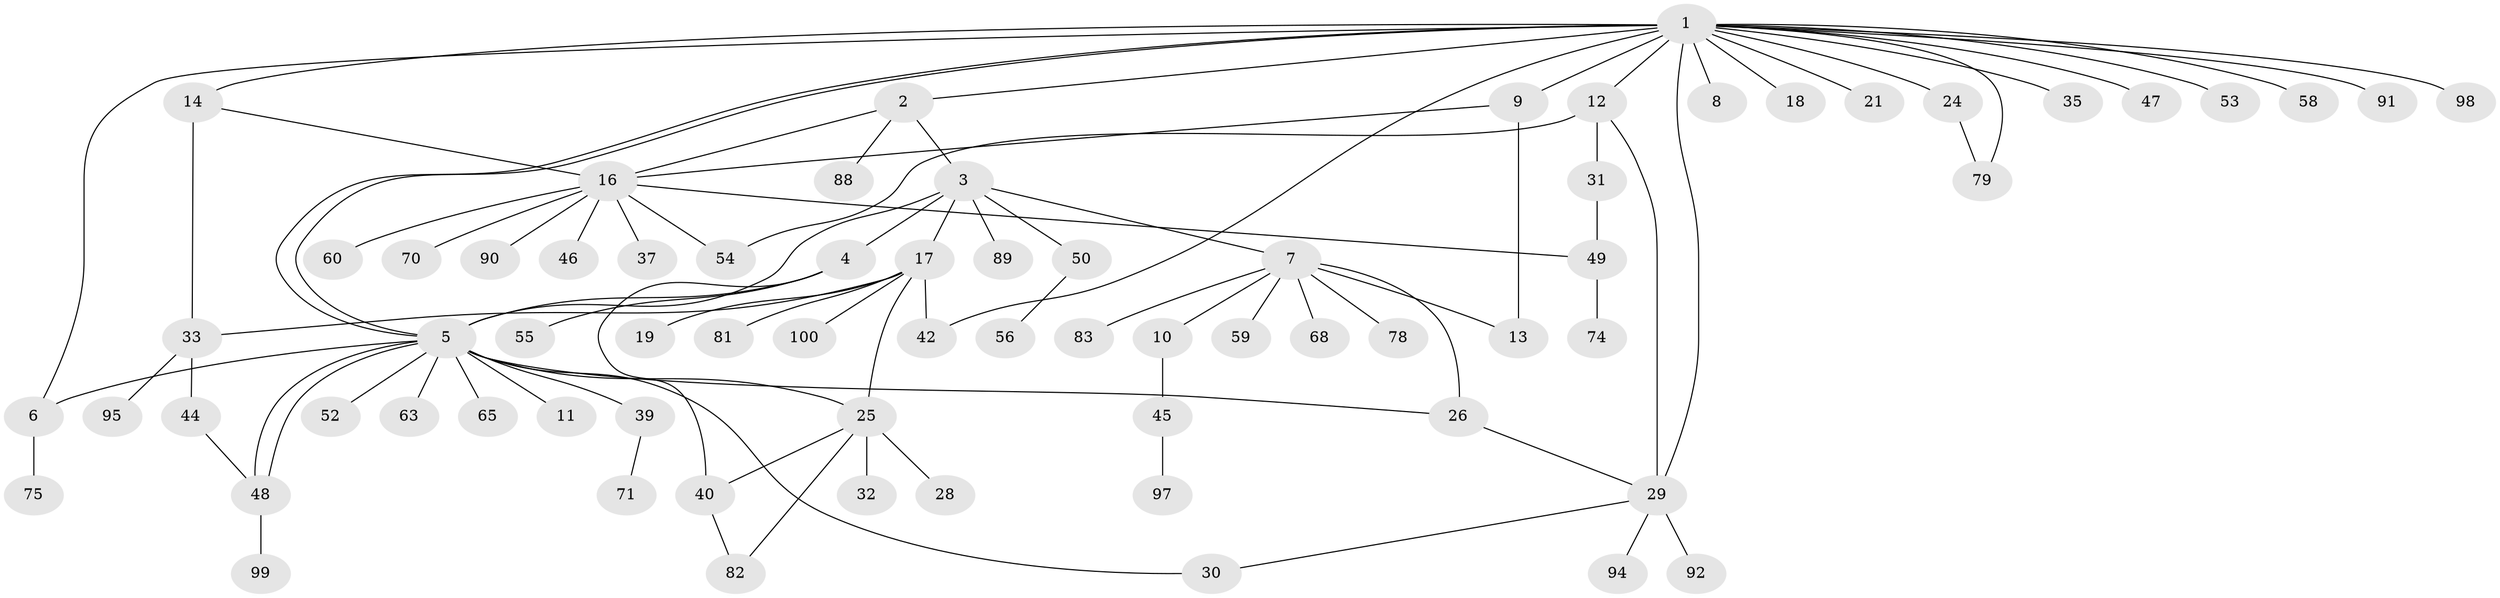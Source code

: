 // original degree distribution, {23: 0.01, 5: 0.04, 7: 0.02, 4: 0.06, 16: 0.01, 8: 0.02, 1: 0.5, 3: 0.11, 2: 0.22, 6: 0.01}
// Generated by graph-tools (version 1.1) at 2025/11/02/21/25 10:11:08]
// undirected, 71 vertices, 91 edges
graph export_dot {
graph [start="1"]
  node [color=gray90,style=filled];
  1 [super="+80"];
  2 [super="+96"];
  3 [super="+23"];
  4 [super="+20"];
  5 [super="+64"];
  6 [super="+73"];
  7 [super="+15"];
  8;
  9 [super="+34"];
  10 [super="+66"];
  11;
  12 [super="+27"];
  13 [super="+43"];
  14 [super="+22"];
  16 [super="+76"];
  17 [super="+69"];
  18;
  19;
  21;
  24;
  25 [super="+93"];
  26;
  28 [super="+36"];
  29 [super="+41"];
  30 [super="+62"];
  31 [super="+61"];
  32 [super="+84"];
  33 [super="+38"];
  35;
  37;
  39 [super="+67"];
  40 [super="+87"];
  42 [super="+85"];
  44;
  45 [super="+72"];
  46;
  47;
  48 [super="+77"];
  49;
  50 [super="+51"];
  52;
  53;
  54;
  55 [super="+57"];
  56;
  58;
  59;
  60;
  63;
  65;
  68;
  70;
  71 [super="+86"];
  74;
  75;
  78;
  79;
  81;
  82;
  83;
  88;
  89;
  90;
  91;
  92;
  94;
  95;
  97;
  98;
  99;
  100;
  1 -- 2;
  1 -- 5;
  1 -- 5;
  1 -- 6;
  1 -- 8;
  1 -- 9;
  1 -- 12 [weight=2];
  1 -- 14;
  1 -- 18;
  1 -- 21;
  1 -- 24;
  1 -- 29 [weight=2];
  1 -- 35;
  1 -- 42;
  1 -- 47;
  1 -- 53;
  1 -- 58;
  1 -- 79;
  1 -- 98;
  1 -- 91;
  2 -- 3;
  2 -- 16;
  2 -- 88;
  3 -- 4;
  3 -- 5;
  3 -- 7;
  3 -- 17;
  3 -- 50;
  3 -- 89;
  4 -- 5;
  4 -- 40;
  4 -- 55;
  5 -- 6;
  5 -- 11;
  5 -- 25;
  5 -- 26;
  5 -- 30;
  5 -- 39;
  5 -- 48;
  5 -- 48;
  5 -- 52;
  5 -- 63;
  5 -- 65;
  6 -- 75;
  7 -- 10;
  7 -- 26;
  7 -- 59;
  7 -- 78;
  7 -- 83;
  7 -- 68;
  7 -- 13;
  9 -- 13;
  9 -- 16;
  10 -- 45;
  12 -- 54;
  12 -- 31;
  12 -- 29;
  14 -- 33;
  14 -- 16;
  16 -- 37;
  16 -- 46;
  16 -- 54;
  16 -- 60;
  16 -- 70;
  16 -- 90;
  16 -- 49;
  17 -- 19;
  17 -- 81;
  17 -- 100;
  17 -- 25;
  17 -- 33;
  17 -- 42;
  24 -- 79;
  25 -- 28;
  25 -- 32;
  25 -- 82;
  25 -- 40;
  26 -- 29;
  29 -- 92;
  29 -- 30;
  29 -- 94;
  31 -- 49;
  33 -- 44;
  33 -- 95;
  39 -- 71;
  40 -- 82;
  44 -- 48;
  45 -- 97;
  48 -- 99;
  49 -- 74;
  50 -- 56;
}
